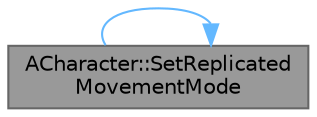 digraph "ACharacter::SetReplicatedMovementMode"
{
 // INTERACTIVE_SVG=YES
 // LATEX_PDF_SIZE
  bgcolor="transparent";
  edge [fontname=Helvetica,fontsize=10,labelfontname=Helvetica,labelfontsize=10];
  node [fontname=Helvetica,fontsize=10,shape=box,height=0.2,width=0.4];
  rankdir="LR";
  Node1 [id="Node000001",label="ACharacter::SetReplicated\lMovementMode",height=0.2,width=0.4,color="gray40", fillcolor="grey60", style="filled", fontcolor="black",tooltip="Sets CharacterMovement MovementMode (and custom mode) replicated for simulated proxies."];
  Node1 -> Node1 [id="edge1_Node000001_Node000001",color="steelblue1",style="solid",tooltip=" "];
}
